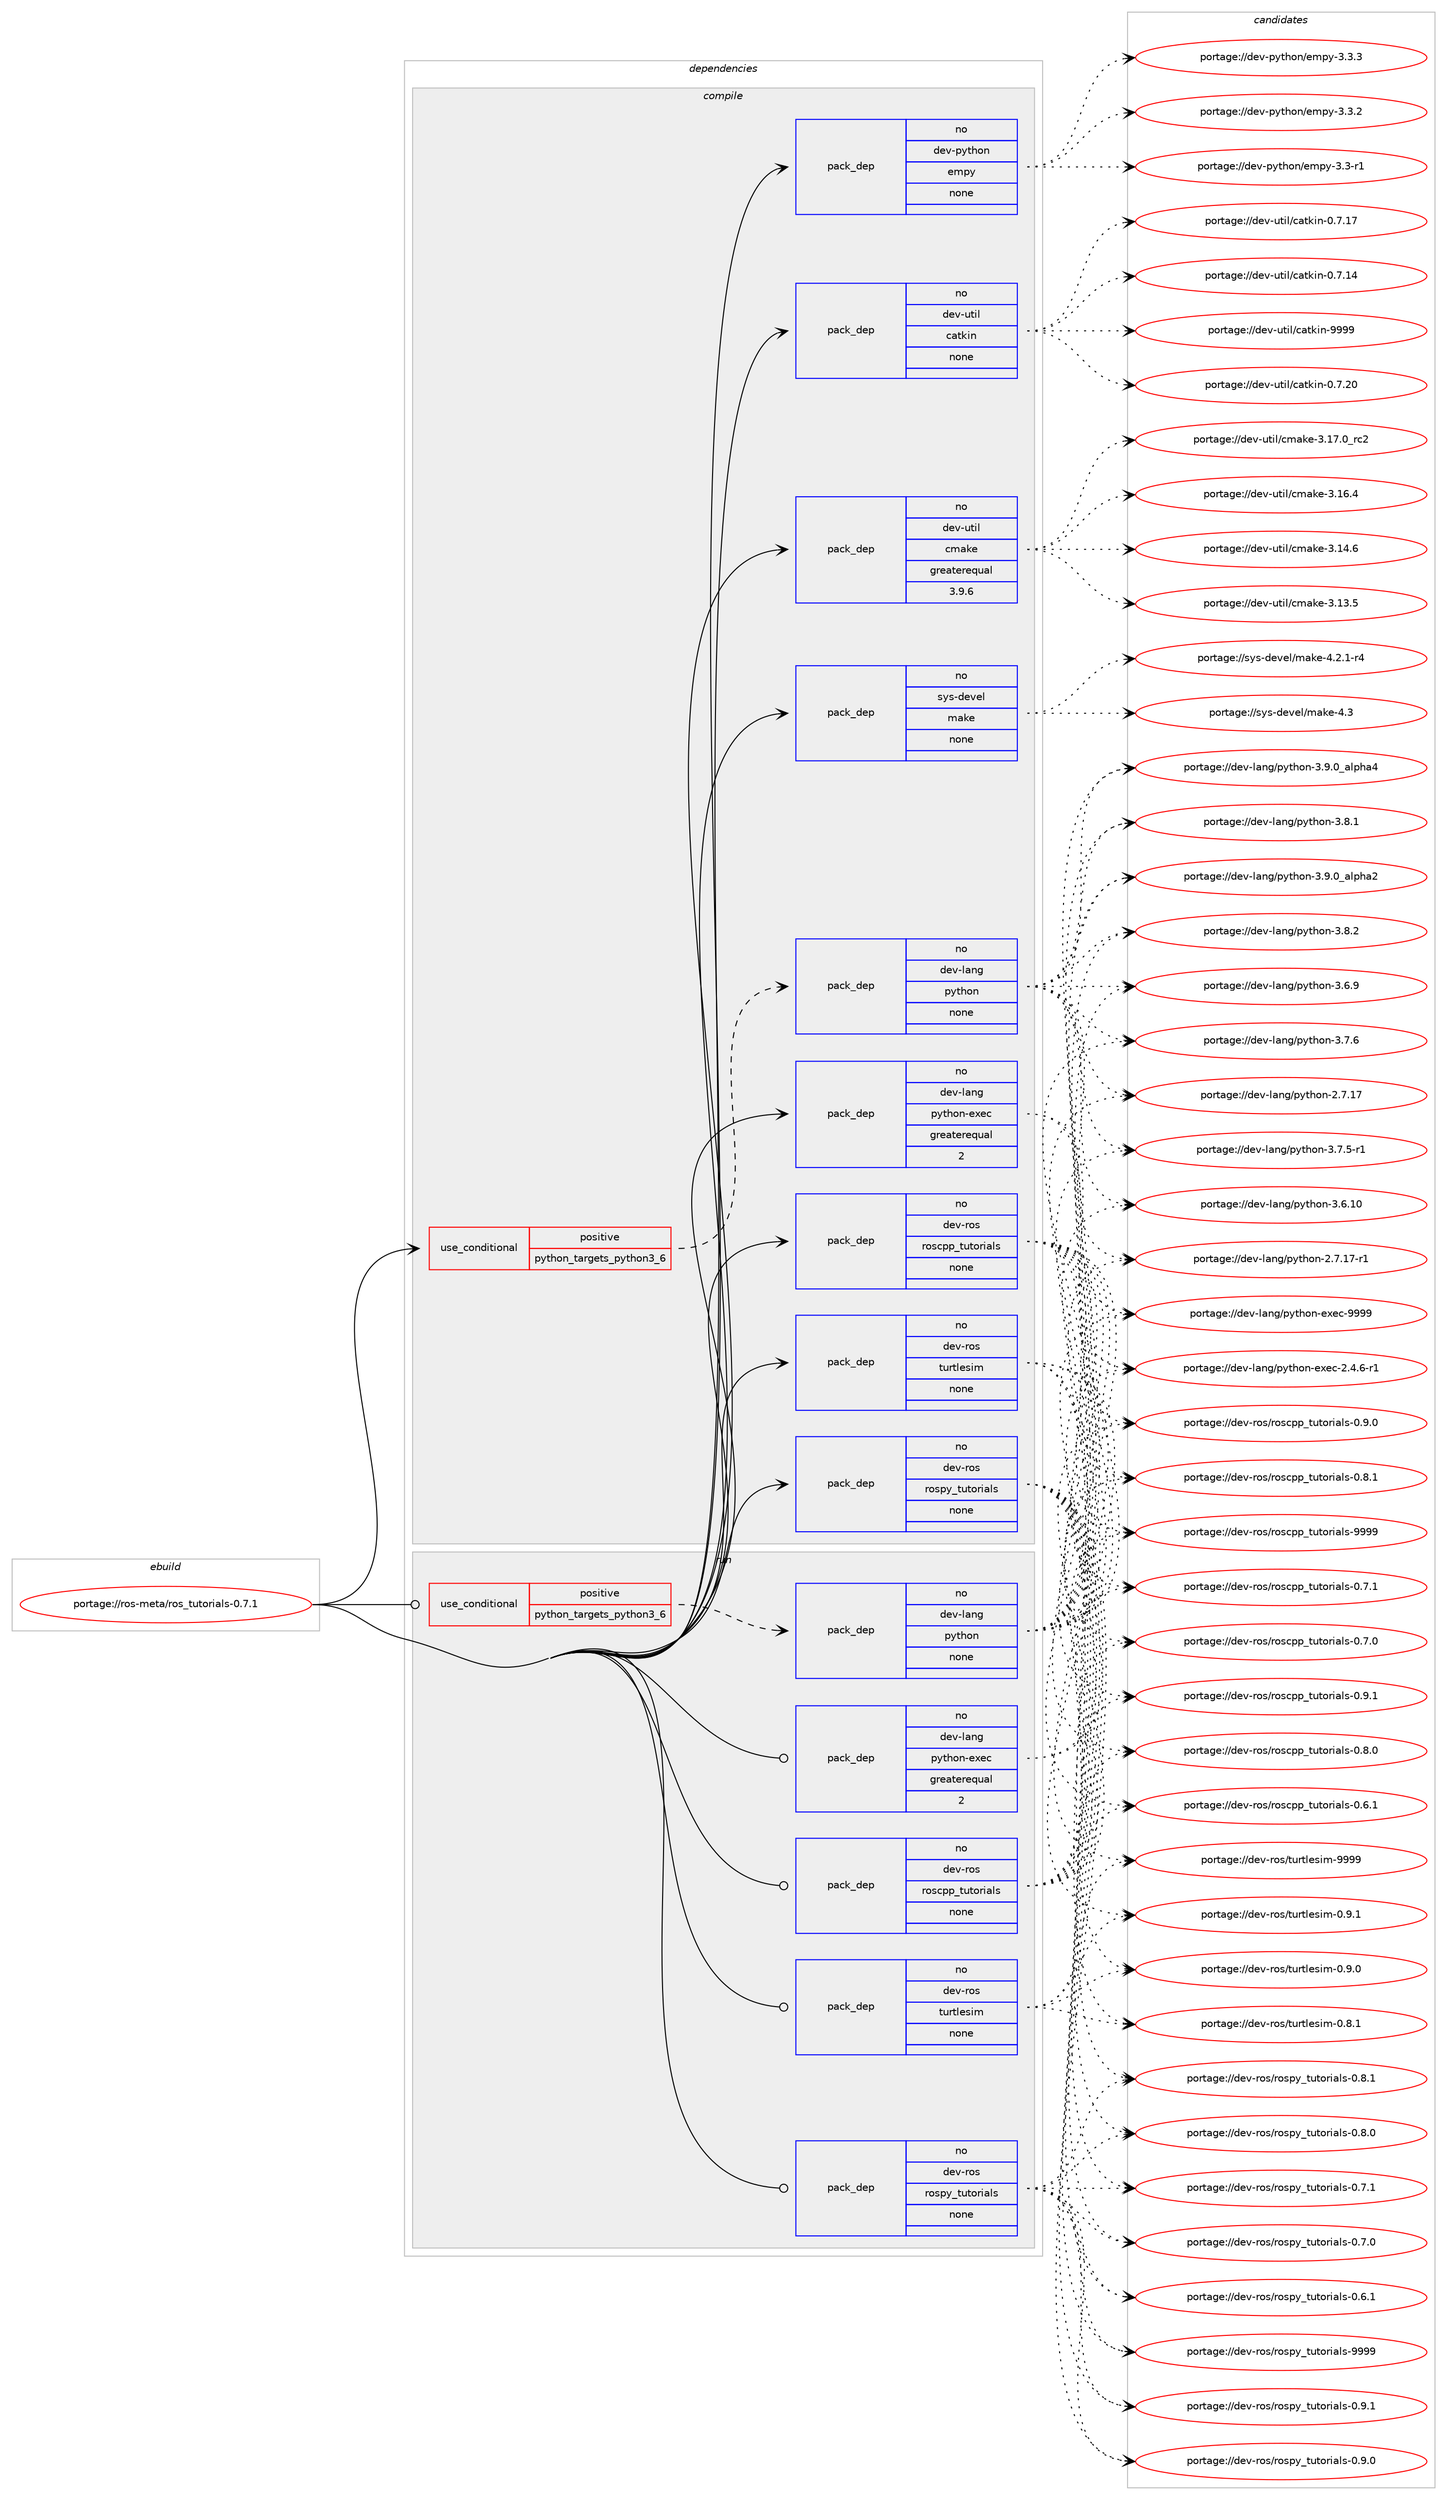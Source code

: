 digraph prolog {

# *************
# Graph options
# *************

newrank=true;
concentrate=true;
compound=true;
graph [rankdir=LR,fontname=Helvetica,fontsize=10,ranksep=1.5];#, ranksep=2.5, nodesep=0.2];
edge  [arrowhead=vee];
node  [fontname=Helvetica,fontsize=10];

# **********
# The ebuild
# **********

subgraph cluster_leftcol {
color=gray;
rank=same;
label=<<i>ebuild</i>>;
id [label="portage://ros-meta/ros_tutorials-0.7.1", color=red, width=4, href="../ros-meta/ros_tutorials-0.7.1.svg"];
}

# ****************
# The dependencies
# ****************

subgraph cluster_midcol {
color=gray;
label=<<i>dependencies</i>>;
subgraph cluster_compile {
fillcolor="#eeeeee";
style=filled;
label=<<i>compile</i>>;
subgraph cond11809 {
dependency59031 [label=<<TABLE BORDER="0" CELLBORDER="1" CELLSPACING="0" CELLPADDING="4"><TR><TD ROWSPAN="3" CELLPADDING="10">use_conditional</TD></TR><TR><TD>positive</TD></TR><TR><TD>python_targets_python3_6</TD></TR></TABLE>>, shape=none, color=red];
subgraph pack45968 {
dependency59032 [label=<<TABLE BORDER="0" CELLBORDER="1" CELLSPACING="0" CELLPADDING="4" WIDTH="220"><TR><TD ROWSPAN="6" CELLPADDING="30">pack_dep</TD></TR><TR><TD WIDTH="110">no</TD></TR><TR><TD>dev-lang</TD></TR><TR><TD>python</TD></TR><TR><TD>none</TD></TR><TR><TD></TD></TR></TABLE>>, shape=none, color=blue];
}
dependency59031:e -> dependency59032:w [weight=20,style="dashed",arrowhead="vee"];
}
id:e -> dependency59031:w [weight=20,style="solid",arrowhead="vee"];
subgraph pack45969 {
dependency59033 [label=<<TABLE BORDER="0" CELLBORDER="1" CELLSPACING="0" CELLPADDING="4" WIDTH="220"><TR><TD ROWSPAN="6" CELLPADDING="30">pack_dep</TD></TR><TR><TD WIDTH="110">no</TD></TR><TR><TD>dev-lang</TD></TR><TR><TD>python-exec</TD></TR><TR><TD>greaterequal</TD></TR><TR><TD>2</TD></TR></TABLE>>, shape=none, color=blue];
}
id:e -> dependency59033:w [weight=20,style="solid",arrowhead="vee"];
subgraph pack45970 {
dependency59034 [label=<<TABLE BORDER="0" CELLBORDER="1" CELLSPACING="0" CELLPADDING="4" WIDTH="220"><TR><TD ROWSPAN="6" CELLPADDING="30">pack_dep</TD></TR><TR><TD WIDTH="110">no</TD></TR><TR><TD>dev-python</TD></TR><TR><TD>empy</TD></TR><TR><TD>none</TD></TR><TR><TD></TD></TR></TABLE>>, shape=none, color=blue];
}
id:e -> dependency59034:w [weight=20,style="solid",arrowhead="vee"];
subgraph pack45971 {
dependency59035 [label=<<TABLE BORDER="0" CELLBORDER="1" CELLSPACING="0" CELLPADDING="4" WIDTH="220"><TR><TD ROWSPAN="6" CELLPADDING="30">pack_dep</TD></TR><TR><TD WIDTH="110">no</TD></TR><TR><TD>dev-ros</TD></TR><TR><TD>roscpp_tutorials</TD></TR><TR><TD>none</TD></TR><TR><TD></TD></TR></TABLE>>, shape=none, color=blue];
}
id:e -> dependency59035:w [weight=20,style="solid",arrowhead="vee"];
subgraph pack45972 {
dependency59036 [label=<<TABLE BORDER="0" CELLBORDER="1" CELLSPACING="0" CELLPADDING="4" WIDTH="220"><TR><TD ROWSPAN="6" CELLPADDING="30">pack_dep</TD></TR><TR><TD WIDTH="110">no</TD></TR><TR><TD>dev-ros</TD></TR><TR><TD>rospy_tutorials</TD></TR><TR><TD>none</TD></TR><TR><TD></TD></TR></TABLE>>, shape=none, color=blue];
}
id:e -> dependency59036:w [weight=20,style="solid",arrowhead="vee"];
subgraph pack45973 {
dependency59037 [label=<<TABLE BORDER="0" CELLBORDER="1" CELLSPACING="0" CELLPADDING="4" WIDTH="220"><TR><TD ROWSPAN="6" CELLPADDING="30">pack_dep</TD></TR><TR><TD WIDTH="110">no</TD></TR><TR><TD>dev-ros</TD></TR><TR><TD>turtlesim</TD></TR><TR><TD>none</TD></TR><TR><TD></TD></TR></TABLE>>, shape=none, color=blue];
}
id:e -> dependency59037:w [weight=20,style="solid",arrowhead="vee"];
subgraph pack45974 {
dependency59038 [label=<<TABLE BORDER="0" CELLBORDER="1" CELLSPACING="0" CELLPADDING="4" WIDTH="220"><TR><TD ROWSPAN="6" CELLPADDING="30">pack_dep</TD></TR><TR><TD WIDTH="110">no</TD></TR><TR><TD>dev-util</TD></TR><TR><TD>catkin</TD></TR><TR><TD>none</TD></TR><TR><TD></TD></TR></TABLE>>, shape=none, color=blue];
}
id:e -> dependency59038:w [weight=20,style="solid",arrowhead="vee"];
subgraph pack45975 {
dependency59039 [label=<<TABLE BORDER="0" CELLBORDER="1" CELLSPACING="0" CELLPADDING="4" WIDTH="220"><TR><TD ROWSPAN="6" CELLPADDING="30">pack_dep</TD></TR><TR><TD WIDTH="110">no</TD></TR><TR><TD>dev-util</TD></TR><TR><TD>cmake</TD></TR><TR><TD>greaterequal</TD></TR><TR><TD>3.9.6</TD></TR></TABLE>>, shape=none, color=blue];
}
id:e -> dependency59039:w [weight=20,style="solid",arrowhead="vee"];
subgraph pack45976 {
dependency59040 [label=<<TABLE BORDER="0" CELLBORDER="1" CELLSPACING="0" CELLPADDING="4" WIDTH="220"><TR><TD ROWSPAN="6" CELLPADDING="30">pack_dep</TD></TR><TR><TD WIDTH="110">no</TD></TR><TR><TD>sys-devel</TD></TR><TR><TD>make</TD></TR><TR><TD>none</TD></TR><TR><TD></TD></TR></TABLE>>, shape=none, color=blue];
}
id:e -> dependency59040:w [weight=20,style="solid",arrowhead="vee"];
}
subgraph cluster_compileandrun {
fillcolor="#eeeeee";
style=filled;
label=<<i>compile and run</i>>;
}
subgraph cluster_run {
fillcolor="#eeeeee";
style=filled;
label=<<i>run</i>>;
subgraph cond11810 {
dependency59041 [label=<<TABLE BORDER="0" CELLBORDER="1" CELLSPACING="0" CELLPADDING="4"><TR><TD ROWSPAN="3" CELLPADDING="10">use_conditional</TD></TR><TR><TD>positive</TD></TR><TR><TD>python_targets_python3_6</TD></TR></TABLE>>, shape=none, color=red];
subgraph pack45977 {
dependency59042 [label=<<TABLE BORDER="0" CELLBORDER="1" CELLSPACING="0" CELLPADDING="4" WIDTH="220"><TR><TD ROWSPAN="6" CELLPADDING="30">pack_dep</TD></TR><TR><TD WIDTH="110">no</TD></TR><TR><TD>dev-lang</TD></TR><TR><TD>python</TD></TR><TR><TD>none</TD></TR><TR><TD></TD></TR></TABLE>>, shape=none, color=blue];
}
dependency59041:e -> dependency59042:w [weight=20,style="dashed",arrowhead="vee"];
}
id:e -> dependency59041:w [weight=20,style="solid",arrowhead="odot"];
subgraph pack45978 {
dependency59043 [label=<<TABLE BORDER="0" CELLBORDER="1" CELLSPACING="0" CELLPADDING="4" WIDTH="220"><TR><TD ROWSPAN="6" CELLPADDING="30">pack_dep</TD></TR><TR><TD WIDTH="110">no</TD></TR><TR><TD>dev-lang</TD></TR><TR><TD>python-exec</TD></TR><TR><TD>greaterequal</TD></TR><TR><TD>2</TD></TR></TABLE>>, shape=none, color=blue];
}
id:e -> dependency59043:w [weight=20,style="solid",arrowhead="odot"];
subgraph pack45979 {
dependency59044 [label=<<TABLE BORDER="0" CELLBORDER="1" CELLSPACING="0" CELLPADDING="4" WIDTH="220"><TR><TD ROWSPAN="6" CELLPADDING="30">pack_dep</TD></TR><TR><TD WIDTH="110">no</TD></TR><TR><TD>dev-ros</TD></TR><TR><TD>roscpp_tutorials</TD></TR><TR><TD>none</TD></TR><TR><TD></TD></TR></TABLE>>, shape=none, color=blue];
}
id:e -> dependency59044:w [weight=20,style="solid",arrowhead="odot"];
subgraph pack45980 {
dependency59045 [label=<<TABLE BORDER="0" CELLBORDER="1" CELLSPACING="0" CELLPADDING="4" WIDTH="220"><TR><TD ROWSPAN="6" CELLPADDING="30">pack_dep</TD></TR><TR><TD WIDTH="110">no</TD></TR><TR><TD>dev-ros</TD></TR><TR><TD>rospy_tutorials</TD></TR><TR><TD>none</TD></TR><TR><TD></TD></TR></TABLE>>, shape=none, color=blue];
}
id:e -> dependency59045:w [weight=20,style="solid",arrowhead="odot"];
subgraph pack45981 {
dependency59046 [label=<<TABLE BORDER="0" CELLBORDER="1" CELLSPACING="0" CELLPADDING="4" WIDTH="220"><TR><TD ROWSPAN="6" CELLPADDING="30">pack_dep</TD></TR><TR><TD WIDTH="110">no</TD></TR><TR><TD>dev-ros</TD></TR><TR><TD>turtlesim</TD></TR><TR><TD>none</TD></TR><TR><TD></TD></TR></TABLE>>, shape=none, color=blue];
}
id:e -> dependency59046:w [weight=20,style="solid",arrowhead="odot"];
}
}

# **************
# The candidates
# **************

subgraph cluster_choices {
rank=same;
color=gray;
label=<<i>candidates</i>>;

subgraph choice45968 {
color=black;
nodesep=1;
choice10010111845108971101034711212111610411111045514657464895971081121049752 [label="portage://dev-lang/python-3.9.0_alpha4", color=red, width=4,href="../dev-lang/python-3.9.0_alpha4.svg"];
choice10010111845108971101034711212111610411111045514657464895971081121049750 [label="portage://dev-lang/python-3.9.0_alpha2", color=red, width=4,href="../dev-lang/python-3.9.0_alpha2.svg"];
choice100101118451089711010347112121116104111110455146564650 [label="portage://dev-lang/python-3.8.2", color=red, width=4,href="../dev-lang/python-3.8.2.svg"];
choice100101118451089711010347112121116104111110455146564649 [label="portage://dev-lang/python-3.8.1", color=red, width=4,href="../dev-lang/python-3.8.1.svg"];
choice100101118451089711010347112121116104111110455146554654 [label="portage://dev-lang/python-3.7.6", color=red, width=4,href="../dev-lang/python-3.7.6.svg"];
choice1001011184510897110103471121211161041111104551465546534511449 [label="portage://dev-lang/python-3.7.5-r1", color=red, width=4,href="../dev-lang/python-3.7.5-r1.svg"];
choice100101118451089711010347112121116104111110455146544657 [label="portage://dev-lang/python-3.6.9", color=red, width=4,href="../dev-lang/python-3.6.9.svg"];
choice10010111845108971101034711212111610411111045514654464948 [label="portage://dev-lang/python-3.6.10", color=red, width=4,href="../dev-lang/python-3.6.10.svg"];
choice100101118451089711010347112121116104111110455046554649554511449 [label="portage://dev-lang/python-2.7.17-r1", color=red, width=4,href="../dev-lang/python-2.7.17-r1.svg"];
choice10010111845108971101034711212111610411111045504655464955 [label="portage://dev-lang/python-2.7.17", color=red, width=4,href="../dev-lang/python-2.7.17.svg"];
dependency59032:e -> choice10010111845108971101034711212111610411111045514657464895971081121049752:w [style=dotted,weight="100"];
dependency59032:e -> choice10010111845108971101034711212111610411111045514657464895971081121049750:w [style=dotted,weight="100"];
dependency59032:e -> choice100101118451089711010347112121116104111110455146564650:w [style=dotted,weight="100"];
dependency59032:e -> choice100101118451089711010347112121116104111110455146564649:w [style=dotted,weight="100"];
dependency59032:e -> choice100101118451089711010347112121116104111110455146554654:w [style=dotted,weight="100"];
dependency59032:e -> choice1001011184510897110103471121211161041111104551465546534511449:w [style=dotted,weight="100"];
dependency59032:e -> choice100101118451089711010347112121116104111110455146544657:w [style=dotted,weight="100"];
dependency59032:e -> choice10010111845108971101034711212111610411111045514654464948:w [style=dotted,weight="100"];
dependency59032:e -> choice100101118451089711010347112121116104111110455046554649554511449:w [style=dotted,weight="100"];
dependency59032:e -> choice10010111845108971101034711212111610411111045504655464955:w [style=dotted,weight="100"];
}
subgraph choice45969 {
color=black;
nodesep=1;
choice10010111845108971101034711212111610411111045101120101994557575757 [label="portage://dev-lang/python-exec-9999", color=red, width=4,href="../dev-lang/python-exec-9999.svg"];
choice10010111845108971101034711212111610411111045101120101994550465246544511449 [label="portage://dev-lang/python-exec-2.4.6-r1", color=red, width=4,href="../dev-lang/python-exec-2.4.6-r1.svg"];
dependency59033:e -> choice10010111845108971101034711212111610411111045101120101994557575757:w [style=dotted,weight="100"];
dependency59033:e -> choice10010111845108971101034711212111610411111045101120101994550465246544511449:w [style=dotted,weight="100"];
}
subgraph choice45970 {
color=black;
nodesep=1;
choice1001011184511212111610411111047101109112121455146514651 [label="portage://dev-python/empy-3.3.3", color=red, width=4,href="../dev-python/empy-3.3.3.svg"];
choice1001011184511212111610411111047101109112121455146514650 [label="portage://dev-python/empy-3.3.2", color=red, width=4,href="../dev-python/empy-3.3.2.svg"];
choice1001011184511212111610411111047101109112121455146514511449 [label="portage://dev-python/empy-3.3-r1", color=red, width=4,href="../dev-python/empy-3.3-r1.svg"];
dependency59034:e -> choice1001011184511212111610411111047101109112121455146514651:w [style=dotted,weight="100"];
dependency59034:e -> choice1001011184511212111610411111047101109112121455146514650:w [style=dotted,weight="100"];
dependency59034:e -> choice1001011184511212111610411111047101109112121455146514511449:w [style=dotted,weight="100"];
}
subgraph choice45971 {
color=black;
nodesep=1;
choice10010111845114111115471141111159911211295116117116111114105971081154557575757 [label="portage://dev-ros/roscpp_tutorials-9999", color=red, width=4,href="../dev-ros/roscpp_tutorials-9999.svg"];
choice1001011184511411111547114111115991121129511611711611111410597108115454846574649 [label="portage://dev-ros/roscpp_tutorials-0.9.1", color=red, width=4,href="../dev-ros/roscpp_tutorials-0.9.1.svg"];
choice1001011184511411111547114111115991121129511611711611111410597108115454846574648 [label="portage://dev-ros/roscpp_tutorials-0.9.0", color=red, width=4,href="../dev-ros/roscpp_tutorials-0.9.0.svg"];
choice1001011184511411111547114111115991121129511611711611111410597108115454846564649 [label="portage://dev-ros/roscpp_tutorials-0.8.1", color=red, width=4,href="../dev-ros/roscpp_tutorials-0.8.1.svg"];
choice1001011184511411111547114111115991121129511611711611111410597108115454846564648 [label="portage://dev-ros/roscpp_tutorials-0.8.0", color=red, width=4,href="../dev-ros/roscpp_tutorials-0.8.0.svg"];
choice1001011184511411111547114111115991121129511611711611111410597108115454846554649 [label="portage://dev-ros/roscpp_tutorials-0.7.1", color=red, width=4,href="../dev-ros/roscpp_tutorials-0.7.1.svg"];
choice1001011184511411111547114111115991121129511611711611111410597108115454846554648 [label="portage://dev-ros/roscpp_tutorials-0.7.0", color=red, width=4,href="../dev-ros/roscpp_tutorials-0.7.0.svg"];
choice1001011184511411111547114111115991121129511611711611111410597108115454846544649 [label="portage://dev-ros/roscpp_tutorials-0.6.1", color=red, width=4,href="../dev-ros/roscpp_tutorials-0.6.1.svg"];
dependency59035:e -> choice10010111845114111115471141111159911211295116117116111114105971081154557575757:w [style=dotted,weight="100"];
dependency59035:e -> choice1001011184511411111547114111115991121129511611711611111410597108115454846574649:w [style=dotted,weight="100"];
dependency59035:e -> choice1001011184511411111547114111115991121129511611711611111410597108115454846574648:w [style=dotted,weight="100"];
dependency59035:e -> choice1001011184511411111547114111115991121129511611711611111410597108115454846564649:w [style=dotted,weight="100"];
dependency59035:e -> choice1001011184511411111547114111115991121129511611711611111410597108115454846564648:w [style=dotted,weight="100"];
dependency59035:e -> choice1001011184511411111547114111115991121129511611711611111410597108115454846554649:w [style=dotted,weight="100"];
dependency59035:e -> choice1001011184511411111547114111115991121129511611711611111410597108115454846554648:w [style=dotted,weight="100"];
dependency59035:e -> choice1001011184511411111547114111115991121129511611711611111410597108115454846544649:w [style=dotted,weight="100"];
}
subgraph choice45972 {
color=black;
nodesep=1;
choice100101118451141111154711411111511212195116117116111114105971081154557575757 [label="portage://dev-ros/rospy_tutorials-9999", color=red, width=4,href="../dev-ros/rospy_tutorials-9999.svg"];
choice10010111845114111115471141111151121219511611711611111410597108115454846574649 [label="portage://dev-ros/rospy_tutorials-0.9.1", color=red, width=4,href="../dev-ros/rospy_tutorials-0.9.1.svg"];
choice10010111845114111115471141111151121219511611711611111410597108115454846574648 [label="portage://dev-ros/rospy_tutorials-0.9.0", color=red, width=4,href="../dev-ros/rospy_tutorials-0.9.0.svg"];
choice10010111845114111115471141111151121219511611711611111410597108115454846564649 [label="portage://dev-ros/rospy_tutorials-0.8.1", color=red, width=4,href="../dev-ros/rospy_tutorials-0.8.1.svg"];
choice10010111845114111115471141111151121219511611711611111410597108115454846564648 [label="portage://dev-ros/rospy_tutorials-0.8.0", color=red, width=4,href="../dev-ros/rospy_tutorials-0.8.0.svg"];
choice10010111845114111115471141111151121219511611711611111410597108115454846554649 [label="portage://dev-ros/rospy_tutorials-0.7.1", color=red, width=4,href="../dev-ros/rospy_tutorials-0.7.1.svg"];
choice10010111845114111115471141111151121219511611711611111410597108115454846554648 [label="portage://dev-ros/rospy_tutorials-0.7.0", color=red, width=4,href="../dev-ros/rospy_tutorials-0.7.0.svg"];
choice10010111845114111115471141111151121219511611711611111410597108115454846544649 [label="portage://dev-ros/rospy_tutorials-0.6.1", color=red, width=4,href="../dev-ros/rospy_tutorials-0.6.1.svg"];
dependency59036:e -> choice100101118451141111154711411111511212195116117116111114105971081154557575757:w [style=dotted,weight="100"];
dependency59036:e -> choice10010111845114111115471141111151121219511611711611111410597108115454846574649:w [style=dotted,weight="100"];
dependency59036:e -> choice10010111845114111115471141111151121219511611711611111410597108115454846574648:w [style=dotted,weight="100"];
dependency59036:e -> choice10010111845114111115471141111151121219511611711611111410597108115454846564649:w [style=dotted,weight="100"];
dependency59036:e -> choice10010111845114111115471141111151121219511611711611111410597108115454846564648:w [style=dotted,weight="100"];
dependency59036:e -> choice10010111845114111115471141111151121219511611711611111410597108115454846554649:w [style=dotted,weight="100"];
dependency59036:e -> choice10010111845114111115471141111151121219511611711611111410597108115454846554648:w [style=dotted,weight="100"];
dependency59036:e -> choice10010111845114111115471141111151121219511611711611111410597108115454846544649:w [style=dotted,weight="100"];
}
subgraph choice45973 {
color=black;
nodesep=1;
choice10010111845114111115471161171141161081011151051094557575757 [label="portage://dev-ros/turtlesim-9999", color=red, width=4,href="../dev-ros/turtlesim-9999.svg"];
choice1001011184511411111547116117114116108101115105109454846574649 [label="portage://dev-ros/turtlesim-0.9.1", color=red, width=4,href="../dev-ros/turtlesim-0.9.1.svg"];
choice1001011184511411111547116117114116108101115105109454846574648 [label="portage://dev-ros/turtlesim-0.9.0", color=red, width=4,href="../dev-ros/turtlesim-0.9.0.svg"];
choice1001011184511411111547116117114116108101115105109454846564649 [label="portage://dev-ros/turtlesim-0.8.1", color=red, width=4,href="../dev-ros/turtlesim-0.8.1.svg"];
dependency59037:e -> choice10010111845114111115471161171141161081011151051094557575757:w [style=dotted,weight="100"];
dependency59037:e -> choice1001011184511411111547116117114116108101115105109454846574649:w [style=dotted,weight="100"];
dependency59037:e -> choice1001011184511411111547116117114116108101115105109454846574648:w [style=dotted,weight="100"];
dependency59037:e -> choice1001011184511411111547116117114116108101115105109454846564649:w [style=dotted,weight="100"];
}
subgraph choice45974 {
color=black;
nodesep=1;
choice100101118451171161051084799971161071051104557575757 [label="portage://dev-util/catkin-9999", color=red, width=4,href="../dev-util/catkin-9999.svg"];
choice1001011184511711610510847999711610710511045484655465048 [label="portage://dev-util/catkin-0.7.20", color=red, width=4,href="../dev-util/catkin-0.7.20.svg"];
choice1001011184511711610510847999711610710511045484655464955 [label="portage://dev-util/catkin-0.7.17", color=red, width=4,href="../dev-util/catkin-0.7.17.svg"];
choice1001011184511711610510847999711610710511045484655464952 [label="portage://dev-util/catkin-0.7.14", color=red, width=4,href="../dev-util/catkin-0.7.14.svg"];
dependency59038:e -> choice100101118451171161051084799971161071051104557575757:w [style=dotted,weight="100"];
dependency59038:e -> choice1001011184511711610510847999711610710511045484655465048:w [style=dotted,weight="100"];
dependency59038:e -> choice1001011184511711610510847999711610710511045484655464955:w [style=dotted,weight="100"];
dependency59038:e -> choice1001011184511711610510847999711610710511045484655464952:w [style=dotted,weight="100"];
}
subgraph choice45975 {
color=black;
nodesep=1;
choice1001011184511711610510847991099710710145514649554648951149950 [label="portage://dev-util/cmake-3.17.0_rc2", color=red, width=4,href="../dev-util/cmake-3.17.0_rc2.svg"];
choice1001011184511711610510847991099710710145514649544652 [label="portage://dev-util/cmake-3.16.4", color=red, width=4,href="../dev-util/cmake-3.16.4.svg"];
choice1001011184511711610510847991099710710145514649524654 [label="portage://dev-util/cmake-3.14.6", color=red, width=4,href="../dev-util/cmake-3.14.6.svg"];
choice1001011184511711610510847991099710710145514649514653 [label="portage://dev-util/cmake-3.13.5", color=red, width=4,href="../dev-util/cmake-3.13.5.svg"];
dependency59039:e -> choice1001011184511711610510847991099710710145514649554648951149950:w [style=dotted,weight="100"];
dependency59039:e -> choice1001011184511711610510847991099710710145514649544652:w [style=dotted,weight="100"];
dependency59039:e -> choice1001011184511711610510847991099710710145514649524654:w [style=dotted,weight="100"];
dependency59039:e -> choice1001011184511711610510847991099710710145514649514653:w [style=dotted,weight="100"];
}
subgraph choice45976 {
color=black;
nodesep=1;
choice11512111545100101118101108471099710710145524651 [label="portage://sys-devel/make-4.3", color=red, width=4,href="../sys-devel/make-4.3.svg"];
choice1151211154510010111810110847109971071014552465046494511452 [label="portage://sys-devel/make-4.2.1-r4", color=red, width=4,href="../sys-devel/make-4.2.1-r4.svg"];
dependency59040:e -> choice11512111545100101118101108471099710710145524651:w [style=dotted,weight="100"];
dependency59040:e -> choice1151211154510010111810110847109971071014552465046494511452:w [style=dotted,weight="100"];
}
subgraph choice45977 {
color=black;
nodesep=1;
choice10010111845108971101034711212111610411111045514657464895971081121049752 [label="portage://dev-lang/python-3.9.0_alpha4", color=red, width=4,href="../dev-lang/python-3.9.0_alpha4.svg"];
choice10010111845108971101034711212111610411111045514657464895971081121049750 [label="portage://dev-lang/python-3.9.0_alpha2", color=red, width=4,href="../dev-lang/python-3.9.0_alpha2.svg"];
choice100101118451089711010347112121116104111110455146564650 [label="portage://dev-lang/python-3.8.2", color=red, width=4,href="../dev-lang/python-3.8.2.svg"];
choice100101118451089711010347112121116104111110455146564649 [label="portage://dev-lang/python-3.8.1", color=red, width=4,href="../dev-lang/python-3.8.1.svg"];
choice100101118451089711010347112121116104111110455146554654 [label="portage://dev-lang/python-3.7.6", color=red, width=4,href="../dev-lang/python-3.7.6.svg"];
choice1001011184510897110103471121211161041111104551465546534511449 [label="portage://dev-lang/python-3.7.5-r1", color=red, width=4,href="../dev-lang/python-3.7.5-r1.svg"];
choice100101118451089711010347112121116104111110455146544657 [label="portage://dev-lang/python-3.6.9", color=red, width=4,href="../dev-lang/python-3.6.9.svg"];
choice10010111845108971101034711212111610411111045514654464948 [label="portage://dev-lang/python-3.6.10", color=red, width=4,href="../dev-lang/python-3.6.10.svg"];
choice100101118451089711010347112121116104111110455046554649554511449 [label="portage://dev-lang/python-2.7.17-r1", color=red, width=4,href="../dev-lang/python-2.7.17-r1.svg"];
choice10010111845108971101034711212111610411111045504655464955 [label="portage://dev-lang/python-2.7.17", color=red, width=4,href="../dev-lang/python-2.7.17.svg"];
dependency59042:e -> choice10010111845108971101034711212111610411111045514657464895971081121049752:w [style=dotted,weight="100"];
dependency59042:e -> choice10010111845108971101034711212111610411111045514657464895971081121049750:w [style=dotted,weight="100"];
dependency59042:e -> choice100101118451089711010347112121116104111110455146564650:w [style=dotted,weight="100"];
dependency59042:e -> choice100101118451089711010347112121116104111110455146564649:w [style=dotted,weight="100"];
dependency59042:e -> choice100101118451089711010347112121116104111110455146554654:w [style=dotted,weight="100"];
dependency59042:e -> choice1001011184510897110103471121211161041111104551465546534511449:w [style=dotted,weight="100"];
dependency59042:e -> choice100101118451089711010347112121116104111110455146544657:w [style=dotted,weight="100"];
dependency59042:e -> choice10010111845108971101034711212111610411111045514654464948:w [style=dotted,weight="100"];
dependency59042:e -> choice100101118451089711010347112121116104111110455046554649554511449:w [style=dotted,weight="100"];
dependency59042:e -> choice10010111845108971101034711212111610411111045504655464955:w [style=dotted,weight="100"];
}
subgraph choice45978 {
color=black;
nodesep=1;
choice10010111845108971101034711212111610411111045101120101994557575757 [label="portage://dev-lang/python-exec-9999", color=red, width=4,href="../dev-lang/python-exec-9999.svg"];
choice10010111845108971101034711212111610411111045101120101994550465246544511449 [label="portage://dev-lang/python-exec-2.4.6-r1", color=red, width=4,href="../dev-lang/python-exec-2.4.6-r1.svg"];
dependency59043:e -> choice10010111845108971101034711212111610411111045101120101994557575757:w [style=dotted,weight="100"];
dependency59043:e -> choice10010111845108971101034711212111610411111045101120101994550465246544511449:w [style=dotted,weight="100"];
}
subgraph choice45979 {
color=black;
nodesep=1;
choice10010111845114111115471141111159911211295116117116111114105971081154557575757 [label="portage://dev-ros/roscpp_tutorials-9999", color=red, width=4,href="../dev-ros/roscpp_tutorials-9999.svg"];
choice1001011184511411111547114111115991121129511611711611111410597108115454846574649 [label="portage://dev-ros/roscpp_tutorials-0.9.1", color=red, width=4,href="../dev-ros/roscpp_tutorials-0.9.1.svg"];
choice1001011184511411111547114111115991121129511611711611111410597108115454846574648 [label="portage://dev-ros/roscpp_tutorials-0.9.0", color=red, width=4,href="../dev-ros/roscpp_tutorials-0.9.0.svg"];
choice1001011184511411111547114111115991121129511611711611111410597108115454846564649 [label="portage://dev-ros/roscpp_tutorials-0.8.1", color=red, width=4,href="../dev-ros/roscpp_tutorials-0.8.1.svg"];
choice1001011184511411111547114111115991121129511611711611111410597108115454846564648 [label="portage://dev-ros/roscpp_tutorials-0.8.0", color=red, width=4,href="../dev-ros/roscpp_tutorials-0.8.0.svg"];
choice1001011184511411111547114111115991121129511611711611111410597108115454846554649 [label="portage://dev-ros/roscpp_tutorials-0.7.1", color=red, width=4,href="../dev-ros/roscpp_tutorials-0.7.1.svg"];
choice1001011184511411111547114111115991121129511611711611111410597108115454846554648 [label="portage://dev-ros/roscpp_tutorials-0.7.0", color=red, width=4,href="../dev-ros/roscpp_tutorials-0.7.0.svg"];
choice1001011184511411111547114111115991121129511611711611111410597108115454846544649 [label="portage://dev-ros/roscpp_tutorials-0.6.1", color=red, width=4,href="../dev-ros/roscpp_tutorials-0.6.1.svg"];
dependency59044:e -> choice10010111845114111115471141111159911211295116117116111114105971081154557575757:w [style=dotted,weight="100"];
dependency59044:e -> choice1001011184511411111547114111115991121129511611711611111410597108115454846574649:w [style=dotted,weight="100"];
dependency59044:e -> choice1001011184511411111547114111115991121129511611711611111410597108115454846574648:w [style=dotted,weight="100"];
dependency59044:e -> choice1001011184511411111547114111115991121129511611711611111410597108115454846564649:w [style=dotted,weight="100"];
dependency59044:e -> choice1001011184511411111547114111115991121129511611711611111410597108115454846564648:w [style=dotted,weight="100"];
dependency59044:e -> choice1001011184511411111547114111115991121129511611711611111410597108115454846554649:w [style=dotted,weight="100"];
dependency59044:e -> choice1001011184511411111547114111115991121129511611711611111410597108115454846554648:w [style=dotted,weight="100"];
dependency59044:e -> choice1001011184511411111547114111115991121129511611711611111410597108115454846544649:w [style=dotted,weight="100"];
}
subgraph choice45980 {
color=black;
nodesep=1;
choice100101118451141111154711411111511212195116117116111114105971081154557575757 [label="portage://dev-ros/rospy_tutorials-9999", color=red, width=4,href="../dev-ros/rospy_tutorials-9999.svg"];
choice10010111845114111115471141111151121219511611711611111410597108115454846574649 [label="portage://dev-ros/rospy_tutorials-0.9.1", color=red, width=4,href="../dev-ros/rospy_tutorials-0.9.1.svg"];
choice10010111845114111115471141111151121219511611711611111410597108115454846574648 [label="portage://dev-ros/rospy_tutorials-0.9.0", color=red, width=4,href="../dev-ros/rospy_tutorials-0.9.0.svg"];
choice10010111845114111115471141111151121219511611711611111410597108115454846564649 [label="portage://dev-ros/rospy_tutorials-0.8.1", color=red, width=4,href="../dev-ros/rospy_tutorials-0.8.1.svg"];
choice10010111845114111115471141111151121219511611711611111410597108115454846564648 [label="portage://dev-ros/rospy_tutorials-0.8.0", color=red, width=4,href="../dev-ros/rospy_tutorials-0.8.0.svg"];
choice10010111845114111115471141111151121219511611711611111410597108115454846554649 [label="portage://dev-ros/rospy_tutorials-0.7.1", color=red, width=4,href="../dev-ros/rospy_tutorials-0.7.1.svg"];
choice10010111845114111115471141111151121219511611711611111410597108115454846554648 [label="portage://dev-ros/rospy_tutorials-0.7.0", color=red, width=4,href="../dev-ros/rospy_tutorials-0.7.0.svg"];
choice10010111845114111115471141111151121219511611711611111410597108115454846544649 [label="portage://dev-ros/rospy_tutorials-0.6.1", color=red, width=4,href="../dev-ros/rospy_tutorials-0.6.1.svg"];
dependency59045:e -> choice100101118451141111154711411111511212195116117116111114105971081154557575757:w [style=dotted,weight="100"];
dependency59045:e -> choice10010111845114111115471141111151121219511611711611111410597108115454846574649:w [style=dotted,weight="100"];
dependency59045:e -> choice10010111845114111115471141111151121219511611711611111410597108115454846574648:w [style=dotted,weight="100"];
dependency59045:e -> choice10010111845114111115471141111151121219511611711611111410597108115454846564649:w [style=dotted,weight="100"];
dependency59045:e -> choice10010111845114111115471141111151121219511611711611111410597108115454846564648:w [style=dotted,weight="100"];
dependency59045:e -> choice10010111845114111115471141111151121219511611711611111410597108115454846554649:w [style=dotted,weight="100"];
dependency59045:e -> choice10010111845114111115471141111151121219511611711611111410597108115454846554648:w [style=dotted,weight="100"];
dependency59045:e -> choice10010111845114111115471141111151121219511611711611111410597108115454846544649:w [style=dotted,weight="100"];
}
subgraph choice45981 {
color=black;
nodesep=1;
choice10010111845114111115471161171141161081011151051094557575757 [label="portage://dev-ros/turtlesim-9999", color=red, width=4,href="../dev-ros/turtlesim-9999.svg"];
choice1001011184511411111547116117114116108101115105109454846574649 [label="portage://dev-ros/turtlesim-0.9.1", color=red, width=4,href="../dev-ros/turtlesim-0.9.1.svg"];
choice1001011184511411111547116117114116108101115105109454846574648 [label="portage://dev-ros/turtlesim-0.9.0", color=red, width=4,href="../dev-ros/turtlesim-0.9.0.svg"];
choice1001011184511411111547116117114116108101115105109454846564649 [label="portage://dev-ros/turtlesim-0.8.1", color=red, width=4,href="../dev-ros/turtlesim-0.8.1.svg"];
dependency59046:e -> choice10010111845114111115471161171141161081011151051094557575757:w [style=dotted,weight="100"];
dependency59046:e -> choice1001011184511411111547116117114116108101115105109454846574649:w [style=dotted,weight="100"];
dependency59046:e -> choice1001011184511411111547116117114116108101115105109454846574648:w [style=dotted,weight="100"];
dependency59046:e -> choice1001011184511411111547116117114116108101115105109454846564649:w [style=dotted,weight="100"];
}
}

}
